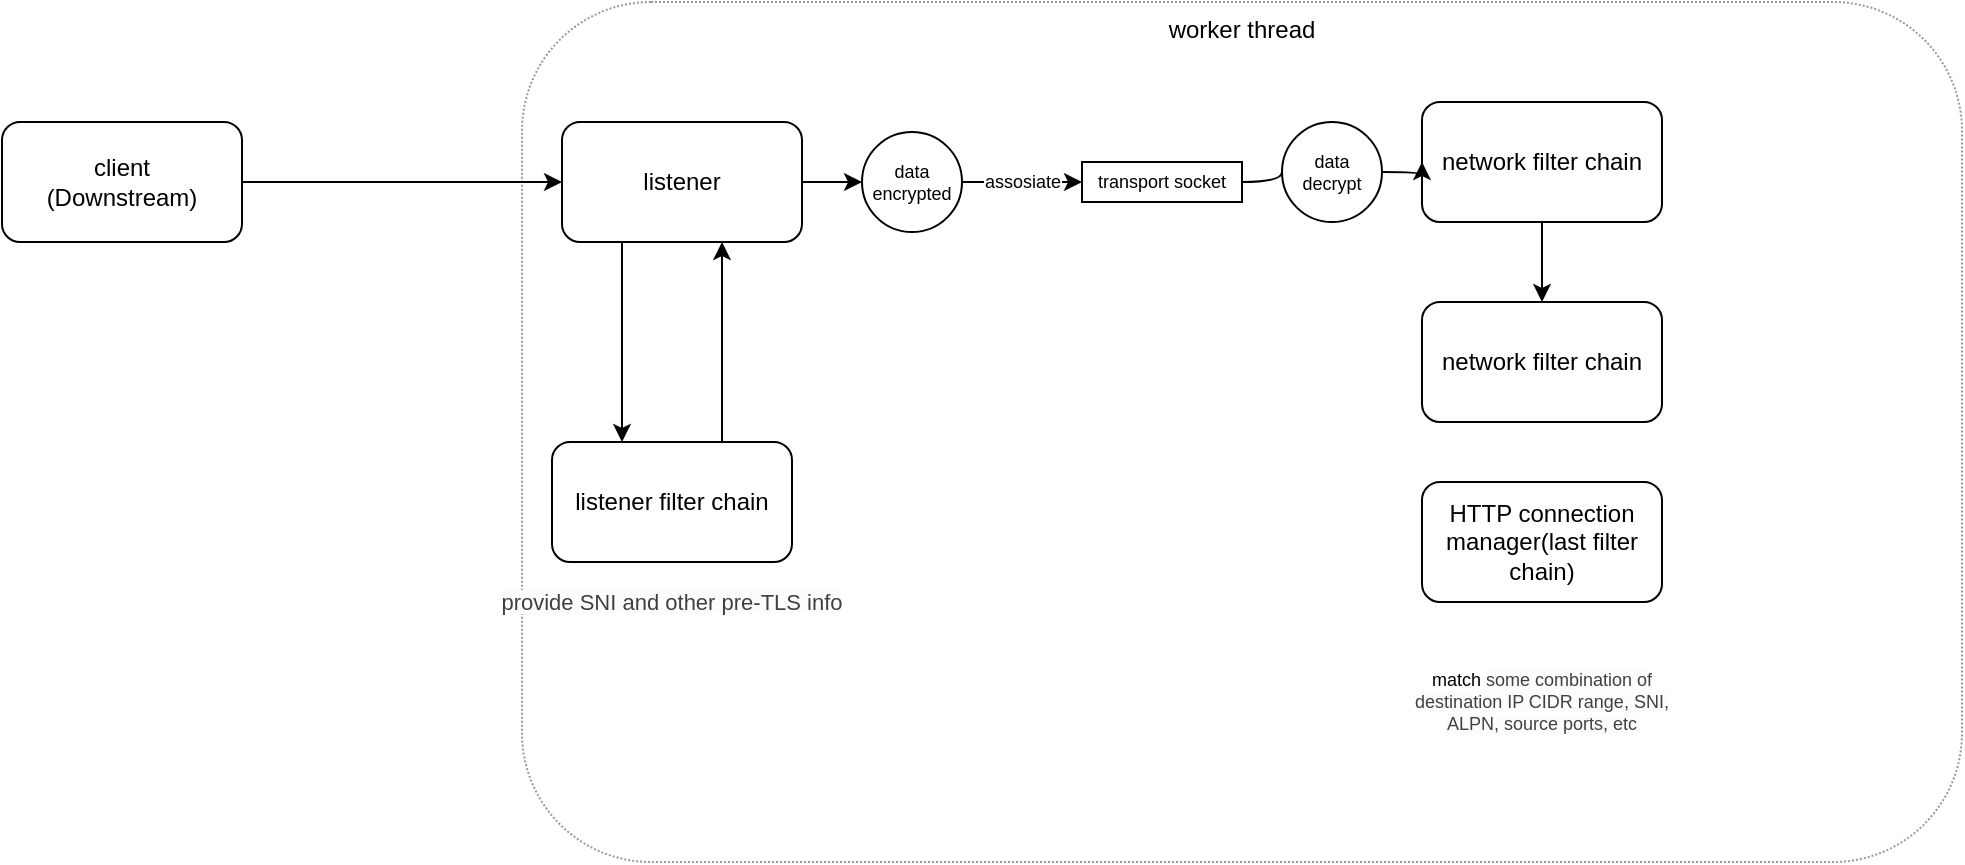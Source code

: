<mxfile version="14.7.7" type="github">
  <diagram id="NIDPMBfKksr7cMe8wytX" name="Page-1">
    <mxGraphModel dx="782" dy="475" grid="1" gridSize="10" guides="1" tooltips="1" connect="1" arrows="1" fold="1" page="1" pageScale="1" pageWidth="850" pageHeight="1100" math="0" shadow="0">
      <root>
        <mxCell id="0" />
        <mxCell id="1" parent="0" />
        <mxCell id="H-T82s3oVhORbkwSaDWH-3" value="worker thread" style="rounded=1;whiteSpace=wrap;html=1;opacity=40;dashed=1;dashPattern=1 1;verticalAlign=top;" vertex="1" parent="1">
          <mxGeometry x="350" y="130" width="720" height="430" as="geometry" />
        </mxCell>
        <mxCell id="H-T82s3oVhORbkwSaDWH-4" style="edgeStyle=orthogonalEdgeStyle;rounded=0;orthogonalLoop=1;jettySize=auto;html=1;" edge="1" parent="1" source="H-T82s3oVhORbkwSaDWH-1" target="H-T82s3oVhORbkwSaDWH-2">
          <mxGeometry relative="1" as="geometry" />
        </mxCell>
        <mxCell id="H-T82s3oVhORbkwSaDWH-1" value="client&lt;br&gt;(Downstream)" style="rounded=1;whiteSpace=wrap;html=1;" vertex="1" parent="1">
          <mxGeometry x="90" y="190" width="120" height="60" as="geometry" />
        </mxCell>
        <mxCell id="H-T82s3oVhORbkwSaDWH-6" value="" style="edgeStyle=orthogonalEdgeStyle;rounded=0;orthogonalLoop=1;jettySize=auto;html=1;" edge="1" parent="1" source="H-T82s3oVhORbkwSaDWH-2" target="H-T82s3oVhORbkwSaDWH-5">
          <mxGeometry relative="1" as="geometry">
            <Array as="points">
              <mxPoint x="400" y="280" />
              <mxPoint x="400" y="280" />
            </Array>
          </mxGeometry>
        </mxCell>
        <mxCell id="H-T82s3oVhORbkwSaDWH-28" value="" style="edgeStyle=orthogonalEdgeStyle;curved=1;rounded=0;orthogonalLoop=1;jettySize=auto;html=1;fontSize=9;" edge="1" parent="1" source="H-T82s3oVhORbkwSaDWH-2" target="H-T82s3oVhORbkwSaDWH-22">
          <mxGeometry relative="1" as="geometry" />
        </mxCell>
        <mxCell id="H-T82s3oVhORbkwSaDWH-2" value="listener" style="rounded=1;whiteSpace=wrap;html=1;" vertex="1" parent="1">
          <mxGeometry x="370" y="190" width="120" height="60" as="geometry" />
        </mxCell>
        <mxCell id="H-T82s3oVhORbkwSaDWH-9" value="" style="edgeStyle=orthogonalEdgeStyle;rounded=0;orthogonalLoop=1;jettySize=auto;html=1;" edge="1" parent="1" source="H-T82s3oVhORbkwSaDWH-5" target="H-T82s3oVhORbkwSaDWH-2">
          <mxGeometry relative="1" as="geometry">
            <Array as="points">
              <mxPoint x="450" y="280" />
              <mxPoint x="450" y="280" />
            </Array>
          </mxGeometry>
        </mxCell>
        <mxCell id="H-T82s3oVhORbkwSaDWH-5" value="listener filter chain" style="rounded=1;whiteSpace=wrap;html=1;verticalAlign=middle;" vertex="1" parent="1">
          <mxGeometry x="365" y="350" width="120" height="60" as="geometry" />
        </mxCell>
        <mxCell id="H-T82s3oVhORbkwSaDWH-20" value="assosiate" style="edgeStyle=orthogonalEdgeStyle;curved=1;rounded=0;orthogonalLoop=1;jettySize=auto;html=1;entryX=0;entryY=0.5;entryDx=0;entryDy=0;fontSize=9;startArrow=none;" edge="1" parent="1" source="H-T82s3oVhORbkwSaDWH-22" target="H-T82s3oVhORbkwSaDWH-18">
          <mxGeometry relative="1" as="geometry" />
        </mxCell>
        <mxCell id="H-T82s3oVhORbkwSaDWH-26" value="" style="edgeStyle=orthogonalEdgeStyle;curved=1;rounded=0;orthogonalLoop=1;jettySize=auto;html=1;fontSize=9;" edge="1" parent="1" source="H-T82s3oVhORbkwSaDWH-7" target="H-T82s3oVhORbkwSaDWH-12">
          <mxGeometry relative="1" as="geometry" />
        </mxCell>
        <mxCell id="H-T82s3oVhORbkwSaDWH-7" value="network filter chain" style="rounded=1;whiteSpace=wrap;html=1;verticalAlign=middle;" vertex="1" parent="1">
          <mxGeometry x="800" y="180" width="120" height="60" as="geometry" />
        </mxCell>
        <mxCell id="H-T82s3oVhORbkwSaDWH-11" value="&lt;font style=&quot;font-size: 11px&quot;&gt;&lt;span style=&quot;color: rgb(64 , 64 , 64) ; font-style: normal ; font-weight: 400 ; letter-spacing: normal ; text-align: left ; text-indent: 0px ; text-transform: none ; word-spacing: 0px ; background-color: rgb(252 , 252 , 252) ; display: inline ; float: none&quot;&gt;provide SNI and other pre-TLS info&lt;/span&gt;&lt;br&gt;&lt;/font&gt;" style="text;html=1;strokeColor=none;fillColor=none;align=center;verticalAlign=middle;whiteSpace=wrap;rounded=0;" vertex="1" parent="1">
          <mxGeometry x="310" y="420" width="230" height="20" as="geometry" />
        </mxCell>
        <mxCell id="H-T82s3oVhORbkwSaDWH-12" value="network filter chain" style="rounded=1;whiteSpace=wrap;html=1;verticalAlign=middle;" vertex="1" parent="1">
          <mxGeometry x="800" y="280" width="120" height="60" as="geometry" />
        </mxCell>
        <mxCell id="H-T82s3oVhORbkwSaDWH-14" value="HTTP connection manager(last filter chain)" style="rounded=1;whiteSpace=wrap;html=1;verticalAlign=middle;" vertex="1" parent="1">
          <mxGeometry x="800" y="370" width="120" height="60" as="geometry" />
        </mxCell>
        <mxCell id="H-T82s3oVhORbkwSaDWH-17" value="match&amp;nbsp;&lt;span style=&quot;color: rgb(64, 64, 64); font-size: 9px; font-style: normal; font-weight: 400; letter-spacing: normal; text-align: left; text-indent: 0px; text-transform: none; word-spacing: 0px; background-color: rgb(252, 252, 252); display: inline; float: none;&quot;&gt;some combination of destination IP CIDR range, SNI, ALPN, source ports, etc&lt;/span&gt;&lt;br style=&quot;font-size: 9px;&quot;&gt;" style="text;html=1;strokeColor=none;fillColor=none;align=center;verticalAlign=middle;whiteSpace=wrap;rounded=0;fontSize=9;" vertex="1" parent="1">
          <mxGeometry x="790" y="470" width="140" height="20" as="geometry" />
        </mxCell>
        <mxCell id="H-T82s3oVhORbkwSaDWH-27" value="" style="edgeStyle=orthogonalEdgeStyle;curved=1;rounded=0;orthogonalLoop=1;jettySize=auto;html=1;fontSize=9;startArrow=none;" edge="1" parent="1" source="H-T82s3oVhORbkwSaDWH-29" target="H-T82s3oVhORbkwSaDWH-7">
          <mxGeometry relative="1" as="geometry" />
        </mxCell>
        <mxCell id="H-T82s3oVhORbkwSaDWH-18" value="transport socket" style="rounded=0;whiteSpace=wrap;html=1;fontSize=9;verticalAlign=middle;" vertex="1" parent="1">
          <mxGeometry x="630" y="210" width="80" height="20" as="geometry" />
        </mxCell>
        <mxCell id="H-T82s3oVhORbkwSaDWH-22" value="data&lt;br&gt;encrypted" style="ellipse;whiteSpace=wrap;html=1;aspect=fixed;fontSize=9;verticalAlign=middle;" vertex="1" parent="1">
          <mxGeometry x="520" y="195" width="50" height="50" as="geometry" />
        </mxCell>
        <mxCell id="H-T82s3oVhORbkwSaDWH-29" value="data&lt;br&gt;decrypt" style="ellipse;whiteSpace=wrap;html=1;aspect=fixed;fontSize=9;verticalAlign=middle;" vertex="1" parent="1">
          <mxGeometry x="730" y="190" width="50" height="50" as="geometry" />
        </mxCell>
        <mxCell id="H-T82s3oVhORbkwSaDWH-31" value="" style="edgeStyle=orthogonalEdgeStyle;curved=1;rounded=0;orthogonalLoop=1;jettySize=auto;html=1;fontSize=9;endArrow=none;" edge="1" parent="1" source="H-T82s3oVhORbkwSaDWH-18" target="H-T82s3oVhORbkwSaDWH-29">
          <mxGeometry relative="1" as="geometry">
            <mxPoint x="710" y="220" as="sourcePoint" />
            <mxPoint x="800" y="210" as="targetPoint" />
          </mxGeometry>
        </mxCell>
      </root>
    </mxGraphModel>
  </diagram>
</mxfile>
